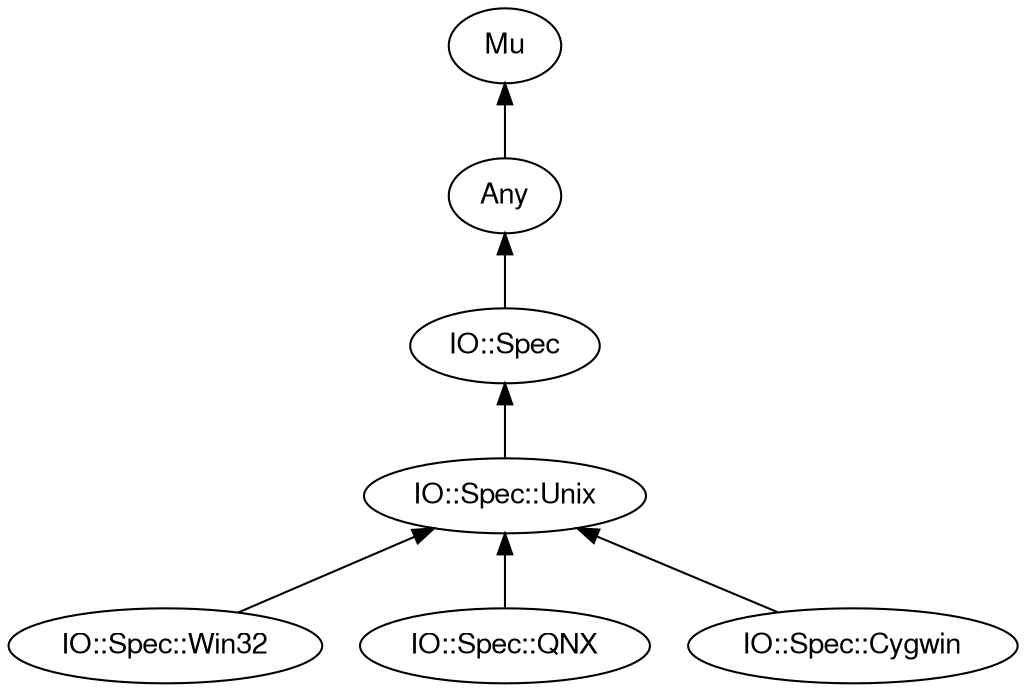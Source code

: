 digraph "perl6-type-graph" {
    rankdir=BT;
    splines=polyline;
    overlap=false; 
    // Types
    "IO::Spec" [color="#000000", fontcolor="#000000", href="/type/IO::Spec", fontname="FreeSans"];
    "Mu" [color="#000000", fontcolor="#000000", href="/type/Mu", fontname="FreeSans"];
    "Any" [color="#000000", fontcolor="#000000", href="/type/Any", fontname="FreeSans"];
    "IO::Spec::Unix" [color="#000000", fontcolor="#000000", href="/type/IO::Spec::Unix", fontname="FreeSans"];
    "IO::Spec::Win32" [color="#000000", fontcolor="#000000", href="/type/IO::Spec::Win32", fontname="FreeSans"];
    "IO::Spec::QNX" [color="#000000", fontcolor="#000000", href="/type/IO::Spec::QNX", fontname="FreeSans"];
    "IO::Spec::Cygwin" [color="#000000", fontcolor="#000000", href="/type/IO::Spec::Cygwin", fontname="FreeSans"];

    // Superclasses
    "IO::Spec" -> "Any" [color="#000000"];
    "Any" -> "Mu" [color="#000000"];
    "IO::Spec::Unix" -> "IO::Spec" [color="#000000"];
    "IO::Spec::Win32" -> "IO::Spec::Unix" [color="#000000"];
    "IO::Spec::QNX" -> "IO::Spec::Unix" [color="#000000"];
    "IO::Spec::Cygwin" -> "IO::Spec::Unix" [color="#000000"];

    // Roles
}
